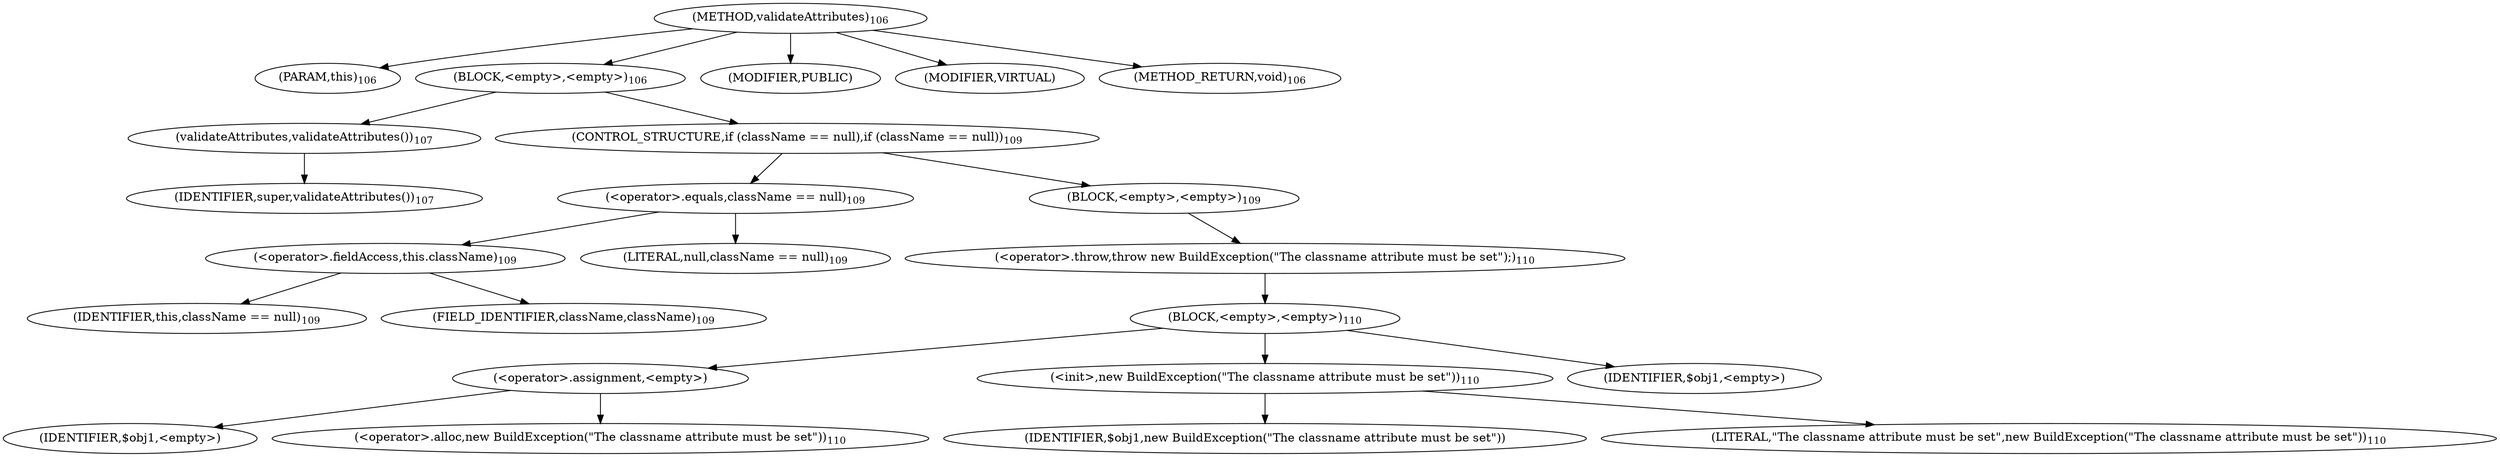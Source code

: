 digraph "validateAttributes" {  
"117" [label = <(METHOD,validateAttributes)<SUB>106</SUB>> ]
"118" [label = <(PARAM,this)<SUB>106</SUB>> ]
"119" [label = <(BLOCK,&lt;empty&gt;,&lt;empty&gt;)<SUB>106</SUB>> ]
"120" [label = <(validateAttributes,validateAttributes())<SUB>107</SUB>> ]
"121" [label = <(IDENTIFIER,super,validateAttributes())<SUB>107</SUB>> ]
"122" [label = <(CONTROL_STRUCTURE,if (className == null),if (className == null))<SUB>109</SUB>> ]
"123" [label = <(&lt;operator&gt;.equals,className == null)<SUB>109</SUB>> ]
"124" [label = <(&lt;operator&gt;.fieldAccess,this.className)<SUB>109</SUB>> ]
"125" [label = <(IDENTIFIER,this,className == null)<SUB>109</SUB>> ]
"126" [label = <(FIELD_IDENTIFIER,className,className)<SUB>109</SUB>> ]
"127" [label = <(LITERAL,null,className == null)<SUB>109</SUB>> ]
"128" [label = <(BLOCK,&lt;empty&gt;,&lt;empty&gt;)<SUB>109</SUB>> ]
"129" [label = <(&lt;operator&gt;.throw,throw new BuildException(&quot;The classname attribute must be set&quot;);)<SUB>110</SUB>> ]
"130" [label = <(BLOCK,&lt;empty&gt;,&lt;empty&gt;)<SUB>110</SUB>> ]
"131" [label = <(&lt;operator&gt;.assignment,&lt;empty&gt;)> ]
"132" [label = <(IDENTIFIER,$obj1,&lt;empty&gt;)> ]
"133" [label = <(&lt;operator&gt;.alloc,new BuildException(&quot;The classname attribute must be set&quot;))<SUB>110</SUB>> ]
"134" [label = <(&lt;init&gt;,new BuildException(&quot;The classname attribute must be set&quot;))<SUB>110</SUB>> ]
"135" [label = <(IDENTIFIER,$obj1,new BuildException(&quot;The classname attribute must be set&quot;))> ]
"136" [label = <(LITERAL,&quot;The classname attribute must be set&quot;,new BuildException(&quot;The classname attribute must be set&quot;))<SUB>110</SUB>> ]
"137" [label = <(IDENTIFIER,$obj1,&lt;empty&gt;)> ]
"138" [label = <(MODIFIER,PUBLIC)> ]
"139" [label = <(MODIFIER,VIRTUAL)> ]
"140" [label = <(METHOD_RETURN,void)<SUB>106</SUB>> ]
  "117" -> "118" 
  "117" -> "119" 
  "117" -> "138" 
  "117" -> "139" 
  "117" -> "140" 
  "119" -> "120" 
  "119" -> "122" 
  "120" -> "121" 
  "122" -> "123" 
  "122" -> "128" 
  "123" -> "124" 
  "123" -> "127" 
  "124" -> "125" 
  "124" -> "126" 
  "128" -> "129" 
  "129" -> "130" 
  "130" -> "131" 
  "130" -> "134" 
  "130" -> "137" 
  "131" -> "132" 
  "131" -> "133" 
  "134" -> "135" 
  "134" -> "136" 
}
